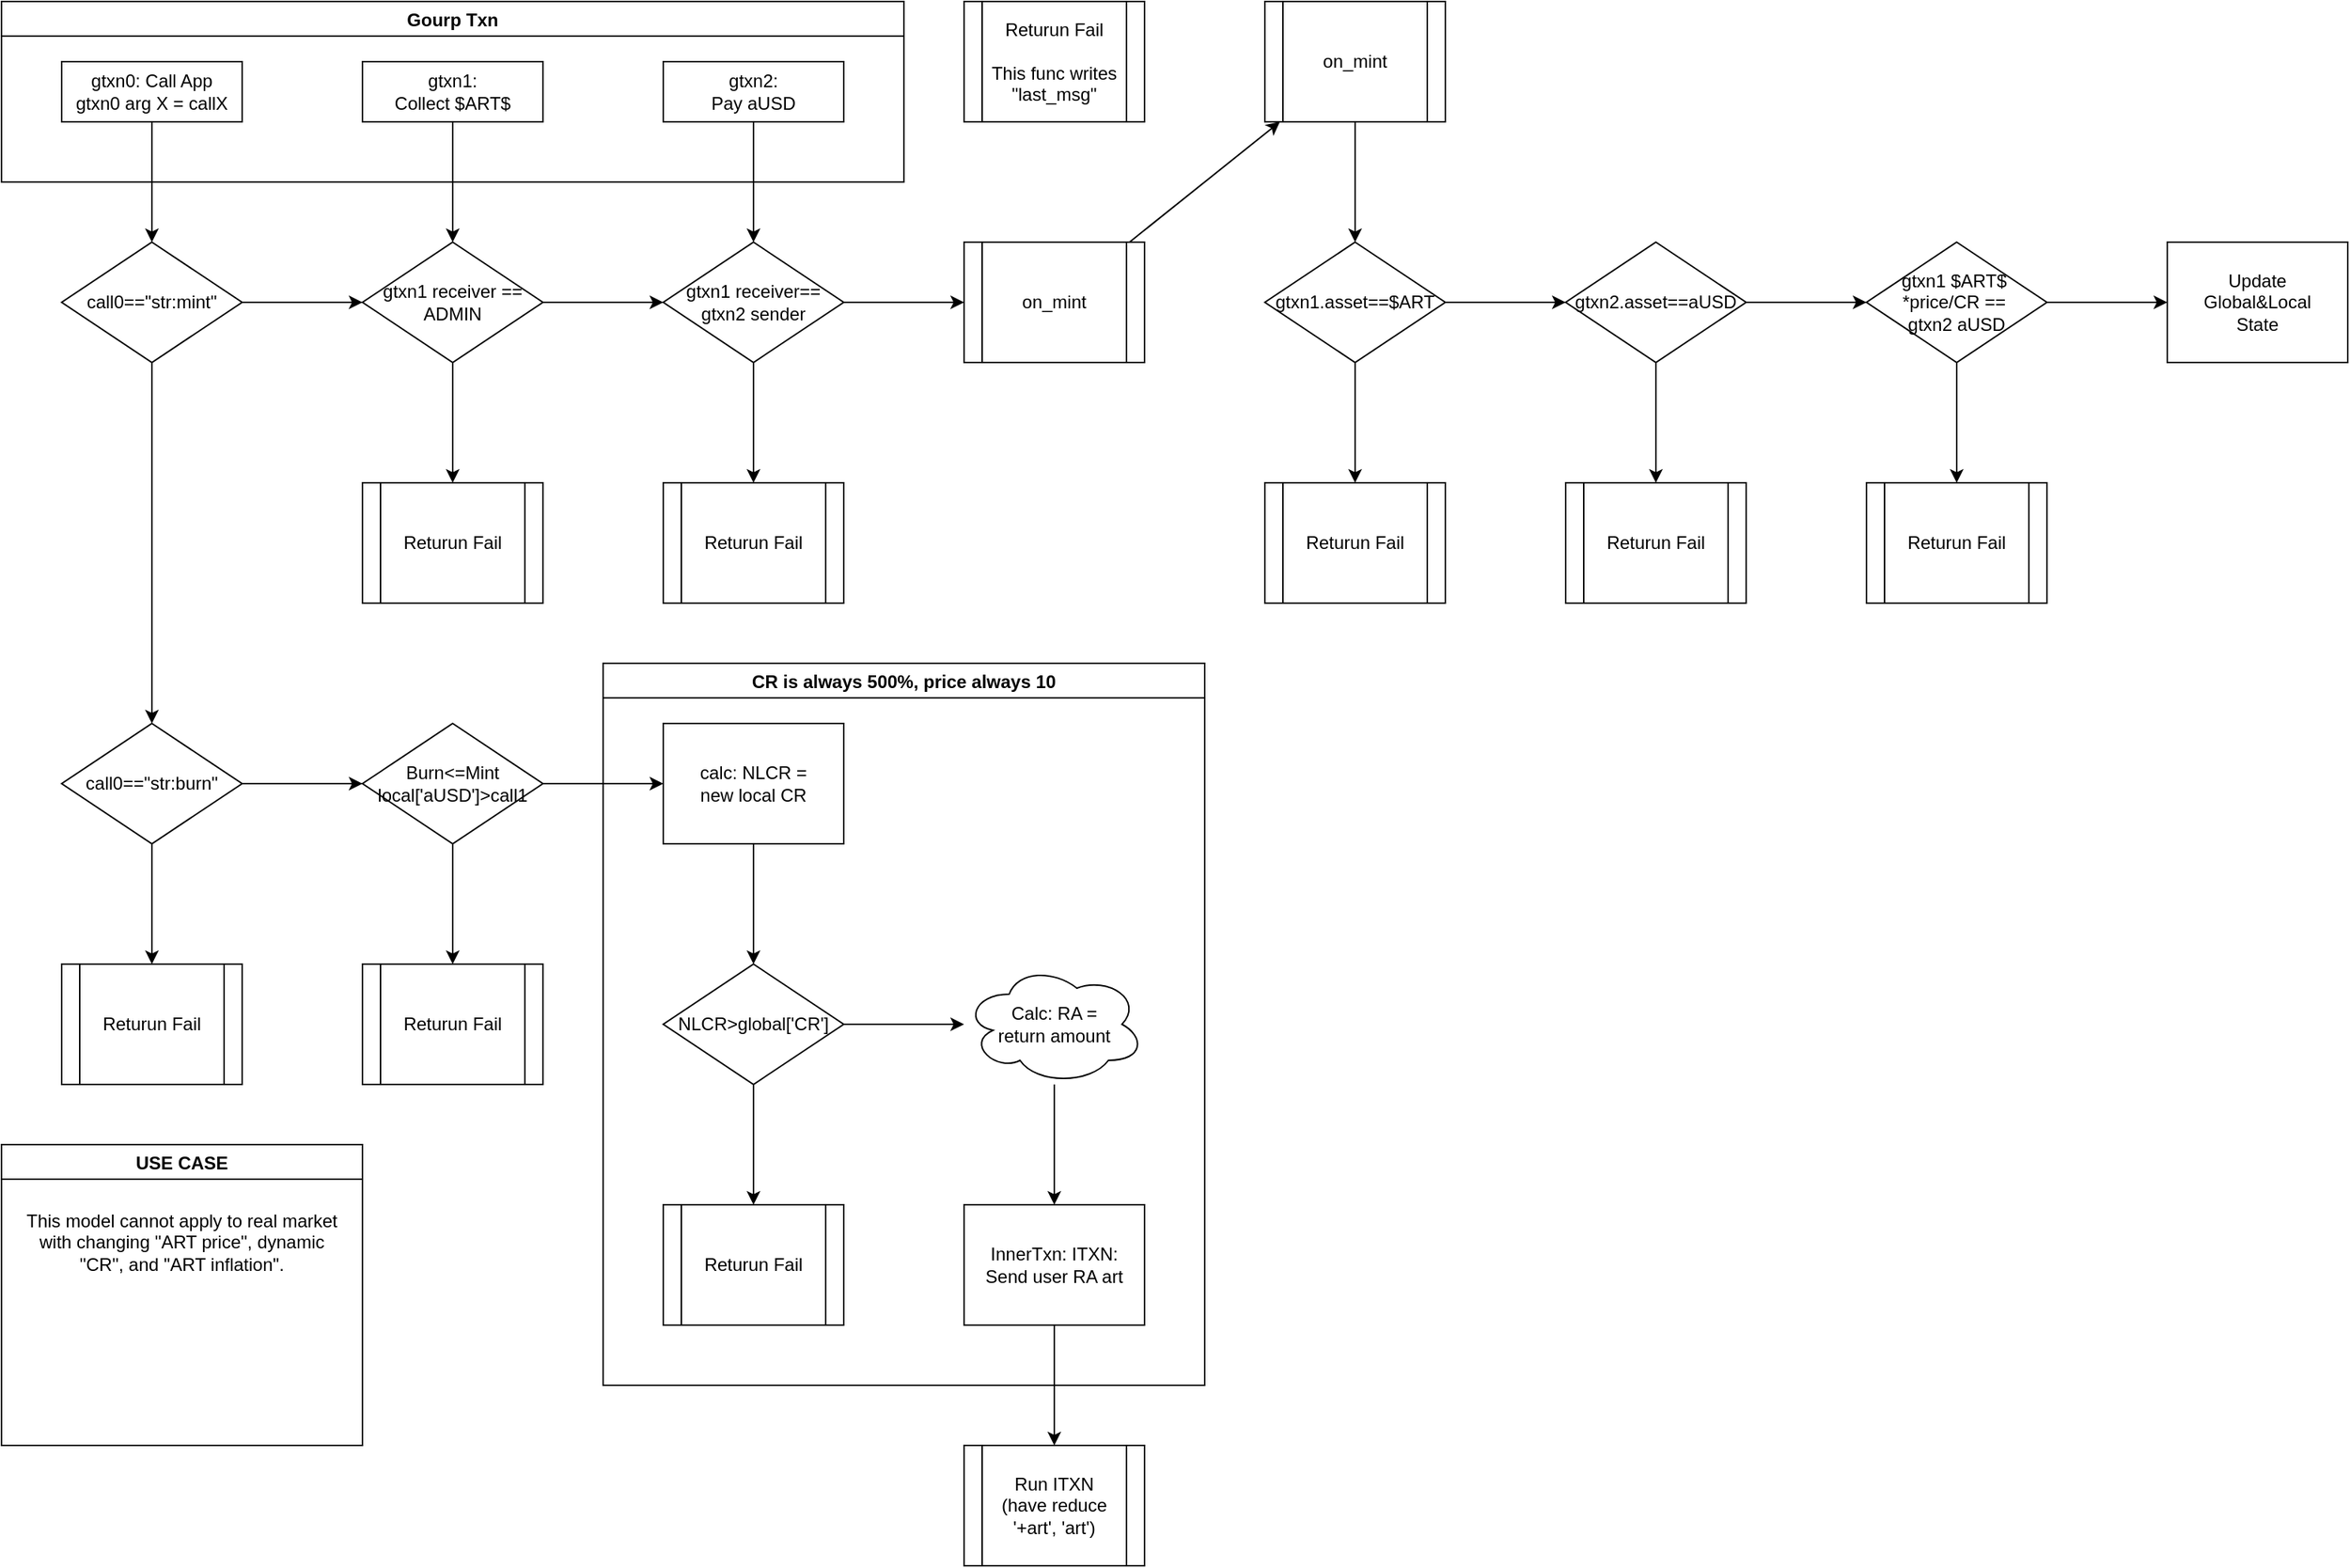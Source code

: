 <mxfile>
    <diagram id="StccxLKIsm0_ziz8Wz44" name="Page-1">
        <mxGraphModel dx="1008" dy="673" grid="1" gridSize="10" guides="1" tooltips="1" connect="1" arrows="1" fold="1" page="1" pageScale="1" pageWidth="850" pageHeight="1100" math="0" shadow="0">
            <root>
                <mxCell id="0"/>
                <mxCell id="1" parent="0"/>
                <mxCell id="3" value="Gourp Txn" style="swimlane;" parent="1" vertex="1">
                    <mxGeometry x="40" y="40" width="600" height="120" as="geometry"/>
                </mxCell>
                <mxCell id="2" value="gtxn0: Call App&lt;br&gt;gtxn0 arg X = callX" style="rounded=0;whiteSpace=wrap;html=1;" parent="3" vertex="1">
                    <mxGeometry x="40" y="40" width="120" height="40" as="geometry"/>
                </mxCell>
                <mxCell id="4" value="gtxn1:&lt;br&gt;Collect $ART$" style="rounded=0;whiteSpace=wrap;html=1;" parent="3" vertex="1">
                    <mxGeometry x="240" y="40" width="120" height="40" as="geometry"/>
                </mxCell>
                <mxCell id="90" value="gtxn2:&lt;br&gt;Pay aUSD" style="rounded=0;whiteSpace=wrap;html=1;" vertex="1" parent="3">
                    <mxGeometry x="440" y="40" width="120" height="40" as="geometry"/>
                </mxCell>
                <mxCell id="11" style="edgeStyle=none;html=1;entryX=0.5;entryY=0;entryDx=0;entryDy=0;" parent="1" source="7" target="10" edge="1">
                    <mxGeometry relative="1" as="geometry"/>
                </mxCell>
                <mxCell id="88" style="edgeStyle=none;html=1;" parent="1" source="7" target="92" edge="1">
                    <mxGeometry relative="1" as="geometry">
                        <mxPoint x="280" y="240" as="targetPoint"/>
                    </mxGeometry>
                </mxCell>
                <mxCell id="7" value="call0==&quot;str:mint&quot;" style="rhombus;whiteSpace=wrap;html=1;" parent="1" vertex="1">
                    <mxGeometry x="80" y="200" width="120" height="80" as="geometry"/>
                </mxCell>
                <mxCell id="5" style="edgeStyle=none;html=1;entryX=0.5;entryY=0;entryDx=0;entryDy=0;" parent="1" source="2" target="7" edge="1">
                    <mxGeometry relative="1" as="geometry">
                        <mxPoint x="140" y="240" as="targetPoint"/>
                    </mxGeometry>
                </mxCell>
                <mxCell id="27" value="" style="edgeStyle=none;html=1;" parent="1" source="10" target="26" edge="1">
                    <mxGeometry relative="1" as="geometry"/>
                </mxCell>
                <mxCell id="45" style="edgeStyle=none;html=1;" parent="1" source="10" target="46" edge="1">
                    <mxGeometry relative="1" as="geometry">
                        <mxPoint x="140" y="670" as="targetPoint"/>
                    </mxGeometry>
                </mxCell>
                <mxCell id="10" value="call0==&quot;str:burn&quot;" style="rhombus;whiteSpace=wrap;html=1;" parent="1" vertex="1">
                    <mxGeometry x="80" y="520" width="120" height="80" as="geometry"/>
                </mxCell>
                <mxCell id="19" value="Returun Fail" style="shape=process;whiteSpace=wrap;html=1;backgroundOutline=1;" parent="1" vertex="1">
                    <mxGeometry x="280" y="360" width="120" height="80" as="geometry"/>
                </mxCell>
                <mxCell id="30" style="edgeStyle=none;html=1;" parent="1" source="26" target="_F05gWV_H_FlJvX53TOn-44" edge="1">
                    <mxGeometry relative="1" as="geometry">
                        <mxPoint x="480" y="560" as="targetPoint"/>
                    </mxGeometry>
                </mxCell>
                <mxCell id="33" style="edgeStyle=none;html=1;" parent="1" source="26" target="32" edge="1">
                    <mxGeometry relative="1" as="geometry"/>
                </mxCell>
                <mxCell id="26" value="Burn&amp;lt;=Mint&lt;br&gt;local['aUSD']&amp;gt;call1" style="rhombus;whiteSpace=wrap;html=1;" parent="1" vertex="1">
                    <mxGeometry x="280" y="520" width="120" height="80" as="geometry"/>
                </mxCell>
                <mxCell id="35" style="edgeStyle=none;html=1;" parent="1" source="_F05gWV_H_FlJvX53TOn-44" target="34" edge="1">
                    <mxGeometry relative="1" as="geometry">
                        <mxPoint x="540" y="600" as="sourcePoint"/>
                    </mxGeometry>
                </mxCell>
                <mxCell id="32" value="Returun Fail" style="shape=process;whiteSpace=wrap;html=1;backgroundOutline=1;" parent="1" vertex="1">
                    <mxGeometry x="280" y="680" width="120" height="80" as="geometry"/>
                </mxCell>
                <mxCell id="37" style="edgeStyle=none;html=1;" parent="1" source="34" target="36" edge="1">
                    <mxGeometry relative="1" as="geometry"/>
                </mxCell>
                <mxCell id="39" style="edgeStyle=none;html=1;" parent="1" source="34" target="38" edge="1">
                    <mxGeometry relative="1" as="geometry"/>
                </mxCell>
                <mxCell id="34" value="NLCR&amp;gt;global['CR']" style="rhombus;whiteSpace=wrap;html=1;" parent="1" vertex="1">
                    <mxGeometry x="480" y="680" width="120" height="80" as="geometry"/>
                </mxCell>
                <mxCell id="36" value="Returun Fail" style="shape=process;whiteSpace=wrap;html=1;backgroundOutline=1;" parent="1" vertex="1">
                    <mxGeometry x="480" y="840" width="120" height="80" as="geometry"/>
                </mxCell>
                <mxCell id="43" style="edgeStyle=none;html=1;" parent="1" source="38" target="40" edge="1">
                    <mxGeometry relative="1" as="geometry"/>
                </mxCell>
                <mxCell id="38" value="Calc: RA =&lt;br&gt;return amount" style="ellipse;shape=cloud;whiteSpace=wrap;html=1;" parent="1" vertex="1">
                    <mxGeometry x="680" y="680" width="120" height="80" as="geometry"/>
                </mxCell>
                <mxCell id="44" style="edgeStyle=none;html=1;" parent="1" source="40" target="41" edge="1">
                    <mxGeometry relative="1" as="geometry"/>
                </mxCell>
                <mxCell id="40" value="InnerTxn: ITXN:&lt;br&gt;Send user RA art" style="rounded=0;whiteSpace=wrap;html=1;" parent="1" vertex="1">
                    <mxGeometry x="680" y="840" width="120" height="80" as="geometry"/>
                </mxCell>
                <mxCell id="41" value="Run ITXN&lt;br&gt;(have reduce '+art', 'art')" style="shape=process;whiteSpace=wrap;html=1;backgroundOutline=1;" parent="1" vertex="1">
                    <mxGeometry x="680" y="1000" width="120" height="80" as="geometry"/>
                </mxCell>
                <mxCell id="_F05gWV_H_FlJvX53TOn-44" value="&lt;div&gt;calc: NLCR =&lt;/div&gt;&lt;div&gt;new local CR&lt;/div&gt;" style="rounded=0;whiteSpace=wrap;html=1;" parent="1" vertex="1">
                    <mxGeometry x="480" y="520" width="120" height="80" as="geometry"/>
                </mxCell>
                <mxCell id="46" value="Returun Fail" style="shape=process;whiteSpace=wrap;html=1;backgroundOutline=1;" parent="1" vertex="1">
                    <mxGeometry x="80" y="680" width="120" height="80" as="geometry"/>
                </mxCell>
                <mxCell id="52" value="USE CASE" style="swimlane;" parent="1" vertex="1">
                    <mxGeometry x="40" y="800" width="240" height="200" as="geometry"/>
                </mxCell>
                <mxCell id="53" value="This model cannot apply to real market with changing &quot;ART price&quot;, dynamic &quot;CR&quot;, and &quot;ART inflation&quot;." style="text;html=1;strokeColor=none;fillColor=none;align=center;verticalAlign=middle;whiteSpace=wrap;rounded=0;" parent="52" vertex="1">
                    <mxGeometry x="10" y="30" width="220" height="70" as="geometry"/>
                </mxCell>
                <mxCell id="58" value="CR is always 500%, price always 10" style="swimlane;" parent="1" vertex="1">
                    <mxGeometry x="440" y="480" width="400" height="480" as="geometry"/>
                </mxCell>
                <mxCell id="68" style="edgeStyle=none;html=1;" parent="1" source="59" target="62" edge="1">
                    <mxGeometry relative="1" as="geometry"/>
                </mxCell>
                <mxCell id="59" value="on_mint" style="shape=process;whiteSpace=wrap;html=1;backgroundOutline=1;" parent="1" vertex="1">
                    <mxGeometry x="880" y="40" width="120" height="80" as="geometry"/>
                </mxCell>
                <mxCell id="72" style="edgeStyle=none;html=1;" parent="1" source="62" target="64" edge="1">
                    <mxGeometry relative="1" as="geometry"/>
                </mxCell>
                <mxCell id="102" style="edgeStyle=none;html=1;" edge="1" parent="1" source="62" target="101">
                    <mxGeometry relative="1" as="geometry"/>
                </mxCell>
                <mxCell id="62" value="&lt;span&gt;gtxn1.asset==$ART&lt;/span&gt;" style="rhombus;whiteSpace=wrap;html=1;" parent="1" vertex="1">
                    <mxGeometry x="880" y="200" width="120" height="80" as="geometry"/>
                </mxCell>
                <mxCell id="64" value="Returun Fail" style="shape=process;whiteSpace=wrap;html=1;backgroundOutline=1;" parent="1" vertex="1">
                    <mxGeometry x="880" y="360" width="120" height="80" as="geometry"/>
                </mxCell>
                <mxCell id="85" value="Update&lt;br&gt;Global&amp;amp;Local&lt;br&gt;State" style="rounded=0;whiteSpace=wrap;html=1;" parent="1" vertex="1">
                    <mxGeometry x="1480" y="200" width="120" height="80" as="geometry"/>
                </mxCell>
                <mxCell id="89" style="edgeStyle=none;html=1;" parent="1" source="92" target="19" edge="1">
                    <mxGeometry relative="1" as="geometry">
                        <mxPoint x="340" y="280" as="sourcePoint"/>
                    </mxGeometry>
                </mxCell>
                <mxCell id="94" style="edgeStyle=none;html=1;" edge="1" parent="1" source="92" target="93">
                    <mxGeometry relative="1" as="geometry"/>
                </mxCell>
                <mxCell id="92" value="&lt;span&gt;gtxn1 receiver ==&lt;/span&gt;&lt;br&gt;&lt;span&gt;ADMIN&lt;/span&gt;" style="rhombus;whiteSpace=wrap;html=1;" vertex="1" parent="1">
                    <mxGeometry x="280" y="200" width="120" height="80" as="geometry"/>
                </mxCell>
                <mxCell id="97" style="edgeStyle=none;html=1;" edge="1" parent="1" source="93" target="96">
                    <mxGeometry relative="1" as="geometry"/>
                </mxCell>
                <mxCell id="99" style="edgeStyle=none;html=1;" edge="1" parent="1" source="93" target="98">
                    <mxGeometry relative="1" as="geometry"/>
                </mxCell>
                <mxCell id="93" value="gtxn1 receiver==&lt;br&gt;gtxn2 sender" style="rhombus;whiteSpace=wrap;html=1;" vertex="1" parent="1">
                    <mxGeometry x="480" y="200" width="120" height="80" as="geometry"/>
                </mxCell>
                <mxCell id="95" value="Returun Fail&lt;br&gt;&lt;br&gt;This func writes &quot;last_msg&quot;" style="shape=process;whiteSpace=wrap;html=1;backgroundOutline=1;" vertex="1" parent="1">
                    <mxGeometry x="680" y="40" width="120" height="80" as="geometry"/>
                </mxCell>
                <mxCell id="96" value="Returun Fail" style="shape=process;whiteSpace=wrap;html=1;backgroundOutline=1;" vertex="1" parent="1">
                    <mxGeometry x="480" y="360" width="120" height="80" as="geometry"/>
                </mxCell>
                <mxCell id="112" style="edgeStyle=none;html=1;" edge="1" parent="1" source="98" target="59">
                    <mxGeometry relative="1" as="geometry"/>
                </mxCell>
                <mxCell id="98" value="on_mint" style="shape=process;whiteSpace=wrap;html=1;backgroundOutline=1;" vertex="1" parent="1">
                    <mxGeometry x="680" y="200" width="120" height="80" as="geometry"/>
                </mxCell>
                <mxCell id="105" style="edgeStyle=none;html=1;" edge="1" parent="1" source="101" target="104">
                    <mxGeometry relative="1" as="geometry"/>
                </mxCell>
                <mxCell id="107" style="edgeStyle=none;html=1;" edge="1" parent="1" source="101" target="106">
                    <mxGeometry relative="1" as="geometry"/>
                </mxCell>
                <mxCell id="101" value="&lt;span&gt;gtxn2.asset==aUSD&lt;/span&gt;" style="rhombus;whiteSpace=wrap;html=1;" vertex="1" parent="1">
                    <mxGeometry x="1080" y="200" width="120" height="80" as="geometry"/>
                </mxCell>
                <mxCell id="104" value="Returun Fail" style="shape=process;whiteSpace=wrap;html=1;backgroundOutline=1;" vertex="1" parent="1">
                    <mxGeometry x="1080" y="360" width="120" height="80" as="geometry"/>
                </mxCell>
                <mxCell id="109" style="edgeStyle=none;html=1;" edge="1" parent="1" source="106" target="85">
                    <mxGeometry relative="1" as="geometry">
                        <mxPoint x="1480" y="240" as="targetPoint"/>
                    </mxGeometry>
                </mxCell>
                <mxCell id="111" style="edgeStyle=none;html=1;" edge="1" parent="1" source="106" target="110">
                    <mxGeometry relative="1" as="geometry"/>
                </mxCell>
                <mxCell id="106" value="&lt;span&gt;gtxn1 $ART$&amp;nbsp;&lt;/span&gt;&lt;br&gt;&lt;span&gt;*price/CR ==&amp;nbsp;&lt;/span&gt;&lt;br&gt;&lt;span&gt;gtxn2 aUSD&lt;/span&gt;" style="rhombus;whiteSpace=wrap;html=1;" vertex="1" parent="1">
                    <mxGeometry x="1280" y="200" width="120" height="80" as="geometry"/>
                </mxCell>
                <mxCell id="110" value="Returun Fail" style="shape=process;whiteSpace=wrap;html=1;backgroundOutline=1;" vertex="1" parent="1">
                    <mxGeometry x="1280" y="360" width="120" height="80" as="geometry"/>
                </mxCell>
                <mxCell id="113" style="edgeStyle=none;html=1;" edge="1" parent="1" source="4" target="92">
                    <mxGeometry relative="1" as="geometry"/>
                </mxCell>
                <mxCell id="114" style="edgeStyle=none;html=1;" edge="1" parent="1" source="90" target="93">
                    <mxGeometry relative="1" as="geometry"/>
                </mxCell>
            </root>
        </mxGraphModel>
    </diagram>
</mxfile>